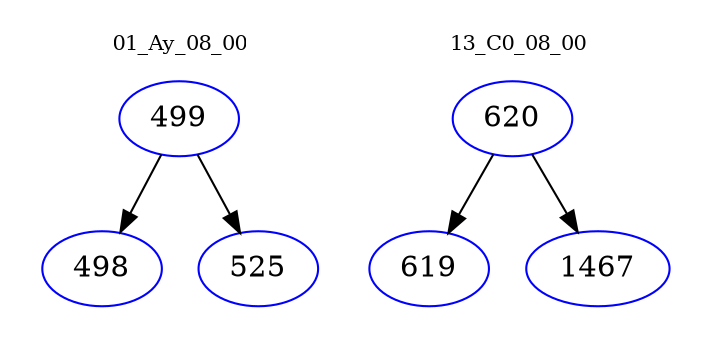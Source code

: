 digraph{
subgraph cluster_0 {
color = white
label = "01_Ay_08_00";
fontsize=10;
T0_499 [label="499", color="blue"]
T0_499 -> T0_498 [color="black"]
T0_498 [label="498", color="blue"]
T0_499 -> T0_525 [color="black"]
T0_525 [label="525", color="blue"]
}
subgraph cluster_1 {
color = white
label = "13_C0_08_00";
fontsize=10;
T1_620 [label="620", color="blue"]
T1_620 -> T1_619 [color="black"]
T1_619 [label="619", color="blue"]
T1_620 -> T1_1467 [color="black"]
T1_1467 [label="1467", color="blue"]
}
}
